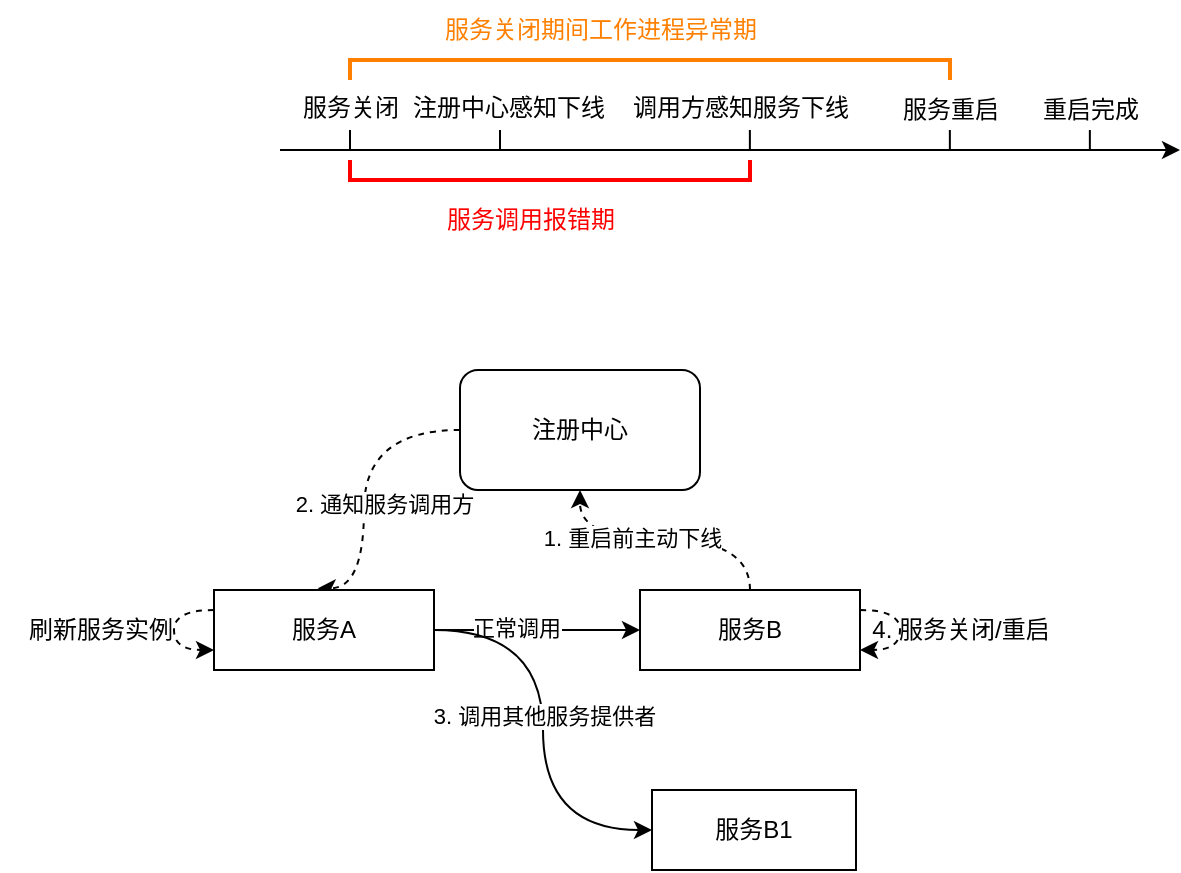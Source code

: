 <mxfile version="20.8.13" type="github">
  <diagram id="z-6PD6wtkomJiJ1vqi9_" name="第 1 页">
    <mxGraphModel dx="1434" dy="748" grid="1" gridSize="10" guides="1" tooltips="1" connect="1" arrows="1" fold="1" page="1" pageScale="1" pageWidth="827" pageHeight="1169" math="0" shadow="0">
      <root>
        <mxCell id="0" />
        <mxCell id="1" parent="0" />
        <mxCell id="fGUVQIg6vaNM79vyq9g0-3" value="" style="endArrow=classic;html=1;curved=1;" parent="1" edge="1">
          <mxGeometry width="50" height="50" relative="1" as="geometry">
            <mxPoint x="240" y="290" as="sourcePoint" />
            <mxPoint x="690" y="290" as="targetPoint" />
          </mxGeometry>
        </mxCell>
        <mxCell id="fGUVQIg6vaNM79vyq9g0-9" value="" style="endArrow=none;html=1;curved=1;" parent="1" edge="1">
          <mxGeometry width="50" height="50" relative="1" as="geometry">
            <mxPoint x="275" y="290" as="sourcePoint" />
            <mxPoint x="275" y="280" as="targetPoint" />
          </mxGeometry>
        </mxCell>
        <mxCell id="fGUVQIg6vaNM79vyq9g0-10" value="服务关闭" style="text;html=1;align=center;verticalAlign=middle;resizable=0;points=[];autosize=1;strokeColor=none;fillColor=none;" parent="1" vertex="1">
          <mxGeometry x="240" y="254" width="70" height="30" as="geometry" />
        </mxCell>
        <mxCell id="fGUVQIg6vaNM79vyq9g0-12" value="服务重启" style="text;html=1;align=center;verticalAlign=middle;resizable=0;points=[];autosize=1;strokeColor=none;fillColor=none;" parent="1" vertex="1">
          <mxGeometry x="540" y="255" width="70" height="30" as="geometry" />
        </mxCell>
        <mxCell id="fGUVQIg6vaNM79vyq9g0-20" value="注册中心感知下线" style="text;html=1;align=center;verticalAlign=middle;resizable=0;points=[];autosize=1;strokeColor=none;fillColor=none;" parent="1" vertex="1">
          <mxGeometry x="294" y="254" width="120" height="30" as="geometry" />
        </mxCell>
        <mxCell id="fGUVQIg6vaNM79vyq9g0-22" value="调用方感知服务下线" style="text;html=1;align=center;verticalAlign=middle;resizable=0;points=[];autosize=1;strokeColor=none;fillColor=none;" parent="1" vertex="1">
          <mxGeometry x="405" y="254" width="130" height="30" as="geometry" />
        </mxCell>
        <mxCell id="fGUVQIg6vaNM79vyq9g0-24" value="" style="strokeWidth=2;html=1;shape=mxgraph.flowchart.annotation_1;align=left;pointerEvents=1;rotation=-90;strokeColor=#FF0000;" parent="1" vertex="1">
          <mxGeometry x="370" y="200" width="10" height="200" as="geometry" />
        </mxCell>
        <mxCell id="fGUVQIg6vaNM79vyq9g0-25" value="&lt;font color=&quot;#ff0000&quot;&gt;服务调用报错期&lt;/font&gt;" style="text;html=1;align=center;verticalAlign=middle;resizable=0;points=[];autosize=1;strokeColor=none;fillColor=none;" parent="1" vertex="1">
          <mxGeometry x="310" y="310" width="110" height="30" as="geometry" />
        </mxCell>
        <mxCell id="fGUVQIg6vaNM79vyq9g0-27" value="" style="endArrow=none;html=1;curved=1;" parent="1" edge="1">
          <mxGeometry width="50" height="50" relative="1" as="geometry">
            <mxPoint x="350" y="290" as="sourcePoint" />
            <mxPoint x="350" y="280" as="targetPoint" />
          </mxGeometry>
        </mxCell>
        <mxCell id="fGUVQIg6vaNM79vyq9g0-28" value="" style="endArrow=none;html=1;curved=1;" parent="1" edge="1">
          <mxGeometry width="50" height="50" relative="1" as="geometry">
            <mxPoint x="474.94" y="290" as="sourcePoint" />
            <mxPoint x="474.94" y="280" as="targetPoint" />
          </mxGeometry>
        </mxCell>
        <mxCell id="fGUVQIg6vaNM79vyq9g0-29" value="" style="endArrow=none;html=1;curved=1;" parent="1" edge="1">
          <mxGeometry width="50" height="50" relative="1" as="geometry">
            <mxPoint x="574.93" y="290" as="sourcePoint" />
            <mxPoint x="574.93" y="280" as="targetPoint" />
          </mxGeometry>
        </mxCell>
        <mxCell id="fGUVQIg6vaNM79vyq9g0-31" value="" style="strokeWidth=2;html=1;shape=mxgraph.flowchart.annotation_1;align=left;pointerEvents=1;rotation=90;strokeColor=#FF8000;" parent="1" vertex="1">
          <mxGeometry x="420" y="100" width="10" height="300" as="geometry" />
        </mxCell>
        <mxCell id="fGUVQIg6vaNM79vyq9g0-32" value="重启完成" style="text;html=1;align=center;verticalAlign=middle;resizable=0;points=[];autosize=1;strokeColor=none;fillColor=none;" parent="1" vertex="1">
          <mxGeometry x="610" y="255" width="70" height="30" as="geometry" />
        </mxCell>
        <mxCell id="fGUVQIg6vaNM79vyq9g0-33" value="" style="endArrow=none;html=1;curved=1;" parent="1" edge="1">
          <mxGeometry width="50" height="50" relative="1" as="geometry">
            <mxPoint x="644.93" y="290" as="sourcePoint" />
            <mxPoint x="644.93" y="280" as="targetPoint" />
          </mxGeometry>
        </mxCell>
        <mxCell id="fGUVQIg6vaNM79vyq9g0-34" value="&lt;font color=&quot;#ff8000&quot;&gt;服务关闭期间工作进程异常期&lt;/font&gt;" style="text;html=1;align=center;verticalAlign=middle;resizable=0;points=[];autosize=1;strokeColor=none;fillColor=none;fontColor=#FF0000;" parent="1" vertex="1">
          <mxGeometry x="310" y="215" width="180" height="30" as="geometry" />
        </mxCell>
        <mxCell id="fGUVQIg6vaNM79vyq9g0-59" style="edgeStyle=orthogonalEdgeStyle;curved=1;orthogonalLoop=1;jettySize=auto;html=1;dashed=1;fontColor=#000000;entryX=0.471;entryY=-0.021;entryDx=0;entryDy=0;entryPerimeter=0;" parent="1" source="fGUVQIg6vaNM79vyq9g0-36" target="fGUVQIg6vaNM79vyq9g0-56" edge="1">
          <mxGeometry relative="1" as="geometry">
            <mxPoint x="280" y="490" as="targetPoint" />
            <Array as="points">
              <mxPoint x="282" y="430" />
            </Array>
          </mxGeometry>
        </mxCell>
        <mxCell id="fGUVQIg6vaNM79vyq9g0-60" value="2. 通知服务调用方" style="edgeLabel;html=1;align=center;verticalAlign=middle;resizable=0;points=[];fontColor=#000000;" parent="fGUVQIg6vaNM79vyq9g0-59" vertex="1" connectable="0">
          <mxGeometry x="0.133" y="10" relative="1" as="geometry">
            <mxPoint as="offset" />
          </mxGeometry>
        </mxCell>
        <mxCell id="fGUVQIg6vaNM79vyq9g0-36" value="&lt;font color=&quot;#000000&quot;&gt;注册中心&lt;/font&gt;" style="rounded=1;whiteSpace=wrap;html=1;strokeColor=#000000;fontColor=#FF8000;" parent="1" vertex="1">
          <mxGeometry x="330" y="400" width="120" height="60" as="geometry" />
        </mxCell>
        <mxCell id="fGUVQIg6vaNM79vyq9g0-50" style="edgeStyle=orthogonalEdgeStyle;curved=1;orthogonalLoop=1;jettySize=auto;html=1;fontColor=#000000;exitX=1;exitY=0.5;exitDx=0;exitDy=0;" parent="1" source="fGUVQIg6vaNM79vyq9g0-56" target="fGUVQIg6vaNM79vyq9g0-45" edge="1">
          <mxGeometry relative="1" as="geometry">
            <mxPoint x="340" y="530" as="sourcePoint" />
          </mxGeometry>
        </mxCell>
        <mxCell id="fGUVQIg6vaNM79vyq9g0-61" value="正常调用" style="edgeLabel;html=1;align=center;verticalAlign=middle;resizable=0;points=[];fontColor=#000000;" parent="fGUVQIg6vaNM79vyq9g0-50" vertex="1" connectable="0">
          <mxGeometry x="-0.211" y="1" relative="1" as="geometry">
            <mxPoint as="offset" />
          </mxGeometry>
        </mxCell>
        <mxCell id="fGUVQIg6vaNM79vyq9g0-51" style="edgeStyle=orthogonalEdgeStyle;curved=1;orthogonalLoop=1;jettySize=auto;html=1;entryX=0;entryY=0.5;entryDx=0;entryDy=0;fontColor=#000000;exitX=1;exitY=0.5;exitDx=0;exitDy=0;" parent="1" source="fGUVQIg6vaNM79vyq9g0-56" target="fGUVQIg6vaNM79vyq9g0-46" edge="1">
          <mxGeometry relative="1" as="geometry">
            <mxPoint x="340" y="530" as="sourcePoint" />
          </mxGeometry>
        </mxCell>
        <mxCell id="fGUVQIg6vaNM79vyq9g0-52" value="3. 调用其他服务提供者" style="edgeLabel;html=1;align=center;verticalAlign=middle;resizable=0;points=[];fontColor=#000000;" parent="fGUVQIg6vaNM79vyq9g0-51" vertex="1" connectable="0">
          <mxGeometry x="-0.074" relative="1" as="geometry">
            <mxPoint as="offset" />
          </mxGeometry>
        </mxCell>
        <mxCell id="fGUVQIg6vaNM79vyq9g0-54" style="edgeStyle=orthogonalEdgeStyle;curved=1;orthogonalLoop=1;jettySize=auto;html=1;entryX=0.5;entryY=1;entryDx=0;entryDy=0;fontColor=#000000;dashed=1;" parent="1" source="fGUVQIg6vaNM79vyq9g0-45" target="fGUVQIg6vaNM79vyq9g0-36" edge="1">
          <mxGeometry relative="1" as="geometry" />
        </mxCell>
        <mxCell id="fGUVQIg6vaNM79vyq9g0-55" value="1. 重启前主动下线" style="edgeLabel;html=1;align=center;verticalAlign=middle;resizable=0;points=[];fontColor=#000000;" parent="fGUVQIg6vaNM79vyq9g0-54" vertex="1" connectable="0">
          <mxGeometry x="0.253" y="-1" relative="1" as="geometry">
            <mxPoint as="offset" />
          </mxGeometry>
        </mxCell>
        <mxCell id="fGUVQIg6vaNM79vyq9g0-57" style="edgeStyle=orthogonalEdgeStyle;curved=1;orthogonalLoop=1;jettySize=auto;html=1;dashed=1;fontColor=#000000;" parent="1" source="fGUVQIg6vaNM79vyq9g0-45" target="fGUVQIg6vaNM79vyq9g0-45" edge="1">
          <mxGeometry relative="1" as="geometry">
            <mxPoint x="540" y="540" as="targetPoint" />
          </mxGeometry>
        </mxCell>
        <mxCell id="fGUVQIg6vaNM79vyq9g0-45" value="服务B" style="rounded=0;whiteSpace=wrap;html=1;strokeColor=#000000;fontColor=#000000;" parent="1" vertex="1">
          <mxGeometry x="420" y="510" width="110" height="40" as="geometry" />
        </mxCell>
        <mxCell id="fGUVQIg6vaNM79vyq9g0-46" value="服务B1" style="rounded=0;whiteSpace=wrap;html=1;strokeColor=#000000;fontColor=#000000;" parent="1" vertex="1">
          <mxGeometry x="426" y="610" width="102" height="40" as="geometry" />
        </mxCell>
        <mxCell id="fGUVQIg6vaNM79vyq9g0-65" style="edgeStyle=orthogonalEdgeStyle;curved=1;orthogonalLoop=1;jettySize=auto;html=1;dashed=1;fontColor=#000000;entryX=0;entryY=0.75;entryDx=0;entryDy=0;" parent="1" source="fGUVQIg6vaNM79vyq9g0-56" target="fGUVQIg6vaNM79vyq9g0-56" edge="1">
          <mxGeometry relative="1" as="geometry">
            <mxPoint x="200" y="540" as="targetPoint" />
            <Array as="points">
              <mxPoint x="187" y="520" />
              <mxPoint x="187" y="540" />
            </Array>
          </mxGeometry>
        </mxCell>
        <mxCell id="fGUVQIg6vaNM79vyq9g0-56" value="服务A" style="rounded=0;whiteSpace=wrap;html=1;strokeColor=#000000;fontColor=#000000;" parent="1" vertex="1">
          <mxGeometry x="207" y="510" width="110" height="40" as="geometry" />
        </mxCell>
        <mxCell id="fGUVQIg6vaNM79vyq9g0-58" value="4. 服务关闭/重启" style="text;html=1;align=center;verticalAlign=middle;resizable=0;points=[];autosize=1;strokeColor=none;fillColor=none;fontColor=#000000;" parent="1" vertex="1">
          <mxGeometry x="525" y="515" width="110" height="30" as="geometry" />
        </mxCell>
        <mxCell id="fGUVQIg6vaNM79vyq9g0-66" value="刷新服务实例" style="text;html=1;align=center;verticalAlign=middle;resizable=0;points=[];autosize=1;strokeColor=none;fillColor=none;fontColor=#000000;" parent="1" vertex="1">
          <mxGeometry x="100" y="515" width="100" height="30" as="geometry" />
        </mxCell>
      </root>
    </mxGraphModel>
  </diagram>
</mxfile>
